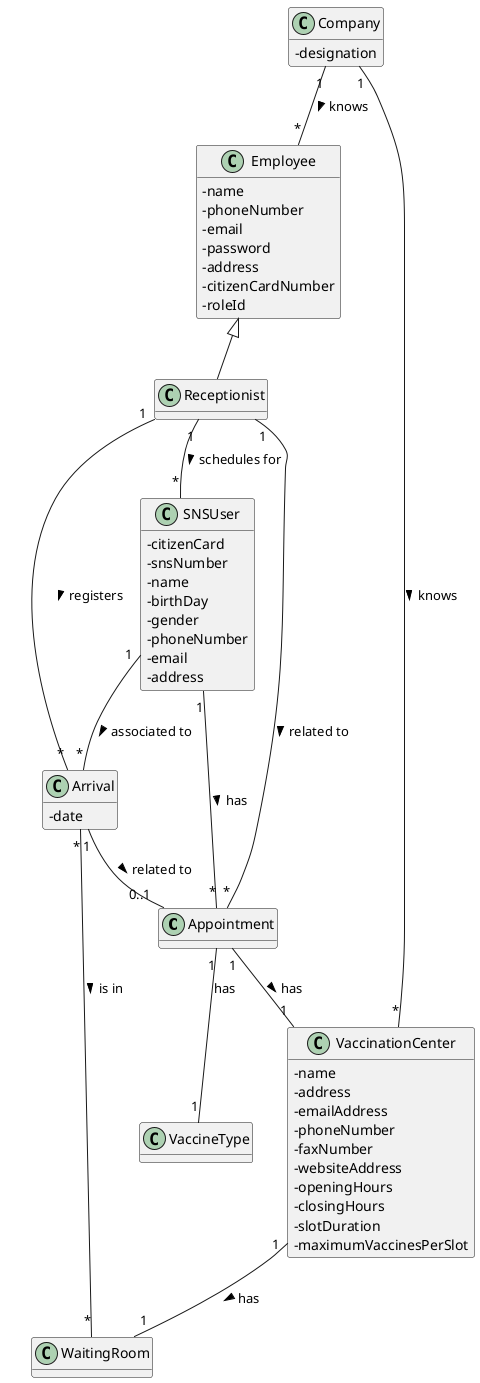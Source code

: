 @startuml US04_DM
hide methods
' left to right direction
skinparam classAttributeIconSize 0

class Appointment {}

class Arrival {
  - date
}

class Company {
  - designation
}

class Employee {
  - name
  - phoneNumber
  - email
  - password
  - address
  - citizenCardNumber
  - roleId
}

class Receptionist {}

class SNSUser {
  - citizenCard
  - snsNumber
  - name
  - birthDay
  - gender
  - phoneNumber
  - email
  - address
}

class VaccinationCenter {
  - name
  - address
  - emailAddress
  - phoneNumber
  - faxNumber
  - websiteAddress
  - openingHours
  - closingHours
  - slotDuration
  - maximumVaccinesPerSlot
}

class VaccineType {}

class WaitingRoom {}


Arrival "1" -- "0..1" Appointment : related to >
Arrival "*" -- "*" WaitingRoom : is in >
Appointment "1" -- "1" VaccinationCenter : has >
Appointment "1" -- "1" VaccineType : has 
Company "1" -- "*" Employee : knows >
Company "1" -- "*" VaccinationCenter : knows >
Employee <|-- Receptionist
Receptionist "1" -- "*" Appointment : related to >
Receptionist "1" -- "*" Arrival : registers >
Receptionist "1" -- "*" SNSUser : schedules for >
SNSUser "1" -- "*" Arrival : associated to >
SNSUser "1" -- "*" Appointment : has >
VaccinationCenter "1" -- "1" WaitingRoom : has >

@enduml
